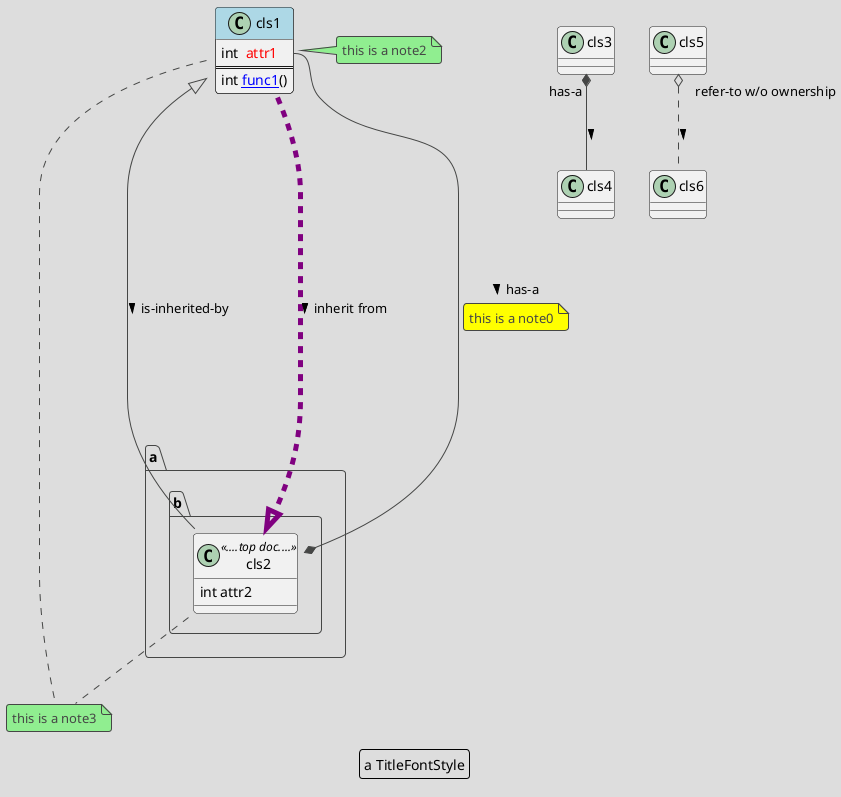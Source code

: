 @startuml
' 1. class, interface, abstract, enum >> package
' 2. line color/thickness/length
' 3. together to help layout
' 4. hide by name/tag/class/enum/...

!theme toy
!define key_class #header:LightBlue
!define key_objects <color:red>
!$show_note = %false()
!$show_refer_to = %false()

skinparam groupInheritance 2

' hide attributes
' hide methods
' hide cls2
' hide unlink
' hide $tag1



class cls1 $tag1 key_class{
    int key_objects attr1
    ==
    int [[www.baidu.com func1]]()
}

package a.b{
    class cls2 <<....top doc....>>{
        int attr2
    }
}


cls1 <|-down-cls2: is-inherited-by >
cls1 --[#purple,dashed,thickness=5]---|> cls2: inherit from >

cls3 *-- cls4: "has-a" >
cls1::attr1 --* cls2::func2: has-a >
note on link #yellow : this is a note0

cls5 o.. cls6: "refer-to w/o ownership" >

note right of cls1: this is a note2

note "this is a note3" as N1
cls1 .. N1
cls2 .. N1


legend
    a TitleFontStyle
end legend

@enduml

